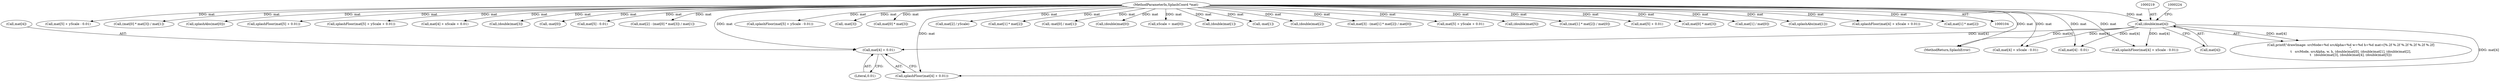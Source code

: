 digraph "0_poppler_9cf2325fb22f812b31858e519411f57747d39bd8_0@pointer" {
"1000441" [label="(Call,mat[4] + 0.01)"];
"1000218" [label="(Call,(double)mat[4])"];
"1000111" [label="(MethodParameterIn,SplashCoord *mat)"];
"1000500" [label="(Call,mat[5] + yScale - 0.01)"];
"1000344" [label="(Call,(mat[0] * mat[3]) / mat[1])"];
"1000325" [label="(Call,splashAbs(mat[0]))"];
"1000441" [label="(Call,mat[4] + 0.01)"];
"1000448" [label="(Call,splashFloor(mat[4] + xScale - 0.01))"];
"1000491" [label="(Call,splashFloor(mat[5] + 0.01))"];
"1000479" [label="(Call,splashFloor(mat[5] + yScale + 0.01))"];
"1000429" [label="(Call,mat[4] + xScale + 0.01)"];
"1000213" [label="(Call,(double)mat[3])"];
"1000366" [label="(Call,-mat[0])"];
"1000472" [label="(Call,mat[5] - 0.01)"];
"1000442" [label="(Call,mat[4])"];
"1000340" [label="(Call,mat[2] - (mat[0] * mat[3]) / mat[1])"];
"1000449" [label="(Call,mat[4] + xScale - 0.01)"];
"1000499" [label="(Call,splashFloor(mat[5] + yScale - 0.01))"];
"1000358" [label="(Call,-mat[3])"];
"1000345" [label="(Call,mat[0] * mat[3])"];
"1000111" [label="(MethodParameterIn,SplashCoord *mat)"];
"1003118" [label="(MethodReturn,SplashError)"];
"1000399" [label="(Call,mat[2] / yScale)"];
"1000307" [label="(Call,mat[1] * mat[2])"];
"1000365" [label="(Call,-mat[0] / mat[1])"];
"1000220" [label="(Call,mat[4])"];
"1000198" [label="(Call,(double)mat[0])"];
"1000375" [label="(Call,xScale = mat[0])"];
"1000203" [label="(Call,(double)mat[1])"];
"1000421" [label="(Call,mat[4] - 0.01)"];
"1000334" [label="(Call,-mat[1])"];
"1000208" [label="(Call,(double)mat[2])"];
"1000382" [label="(Call,mat[3] - (mat[1] * mat[2]) / mat[0])"];
"1000192" [label="(Call,printf(\"drawImage: srcMode=%d srcAlpha=%d w=%d h=%d mat=[%.2f %.2f %.2f %.2f %.2f %.2f]\n\",\n\t   srcMode, srcAlpha, w, h, (double)mat[0], (double)mat[1], (double)mat[2],\n\t   (double)mat[3], (double)mat[4], (double)mat[5]))"];
"1000440" [label="(Call,splashFloor(mat[4] + 0.01))"];
"1000480" [label="(Call,mat[5] + yScale + 0.01)"];
"1000218" [label="(Call,(double)mat[4])"];
"1000223" [label="(Call,(double)mat[5])"];
"1000386" [label="(Call,(mat[1] * mat[2]) / mat[0])"];
"1000492" [label="(Call,mat[5] + 0.01)"];
"1000445" [label="(Literal,0.01)"];
"1000300" [label="(Call,mat[0] * mat[3])"];
"1000406" [label="(Call,mat[1] / mat[0])"];
"1000321" [label="(Call,splashAbs(mat[1]))"];
"1000428" [label="(Call,splashFloor(mat[4] + xScale + 0.01))"];
"1000387" [label="(Call,mat[1] * mat[2])"];
"1000441" -> "1000440"  [label="AST: "];
"1000441" -> "1000445"  [label="CFG: "];
"1000442" -> "1000441"  [label="AST: "];
"1000445" -> "1000441"  [label="AST: "];
"1000440" -> "1000441"  [label="CFG: "];
"1000218" -> "1000441"  [label="DDG: mat[4]"];
"1000111" -> "1000441"  [label="DDG: mat"];
"1000218" -> "1000192"  [label="AST: "];
"1000218" -> "1000220"  [label="CFG: "];
"1000219" -> "1000218"  [label="AST: "];
"1000220" -> "1000218"  [label="AST: "];
"1000224" -> "1000218"  [label="CFG: "];
"1000218" -> "1003118"  [label="DDG: mat[4]"];
"1000218" -> "1000192"  [label="DDG: mat[4]"];
"1000111" -> "1000218"  [label="DDG: mat"];
"1000218" -> "1000421"  [label="DDG: mat[4]"];
"1000218" -> "1000440"  [label="DDG: mat[4]"];
"1000218" -> "1000448"  [label="DDG: mat[4]"];
"1000218" -> "1000449"  [label="DDG: mat[4]"];
"1000111" -> "1000104"  [label="AST: "];
"1000111" -> "1003118"  [label="DDG: mat"];
"1000111" -> "1000198"  [label="DDG: mat"];
"1000111" -> "1000203"  [label="DDG: mat"];
"1000111" -> "1000208"  [label="DDG: mat"];
"1000111" -> "1000213"  [label="DDG: mat"];
"1000111" -> "1000223"  [label="DDG: mat"];
"1000111" -> "1000300"  [label="DDG: mat"];
"1000111" -> "1000307"  [label="DDG: mat"];
"1000111" -> "1000321"  [label="DDG: mat"];
"1000111" -> "1000325"  [label="DDG: mat"];
"1000111" -> "1000334"  [label="DDG: mat"];
"1000111" -> "1000340"  [label="DDG: mat"];
"1000111" -> "1000345"  [label="DDG: mat"];
"1000111" -> "1000344"  [label="DDG: mat"];
"1000111" -> "1000358"  [label="DDG: mat"];
"1000111" -> "1000366"  [label="DDG: mat"];
"1000111" -> "1000365"  [label="DDG: mat"];
"1000111" -> "1000375"  [label="DDG: mat"];
"1000111" -> "1000382"  [label="DDG: mat"];
"1000111" -> "1000387"  [label="DDG: mat"];
"1000111" -> "1000386"  [label="DDG: mat"];
"1000111" -> "1000399"  [label="DDG: mat"];
"1000111" -> "1000406"  [label="DDG: mat"];
"1000111" -> "1000421"  [label="DDG: mat"];
"1000111" -> "1000428"  [label="DDG: mat"];
"1000111" -> "1000429"  [label="DDG: mat"];
"1000111" -> "1000440"  [label="DDG: mat"];
"1000111" -> "1000448"  [label="DDG: mat"];
"1000111" -> "1000449"  [label="DDG: mat"];
"1000111" -> "1000472"  [label="DDG: mat"];
"1000111" -> "1000479"  [label="DDG: mat"];
"1000111" -> "1000480"  [label="DDG: mat"];
"1000111" -> "1000491"  [label="DDG: mat"];
"1000111" -> "1000492"  [label="DDG: mat"];
"1000111" -> "1000499"  [label="DDG: mat"];
"1000111" -> "1000500"  [label="DDG: mat"];
}
